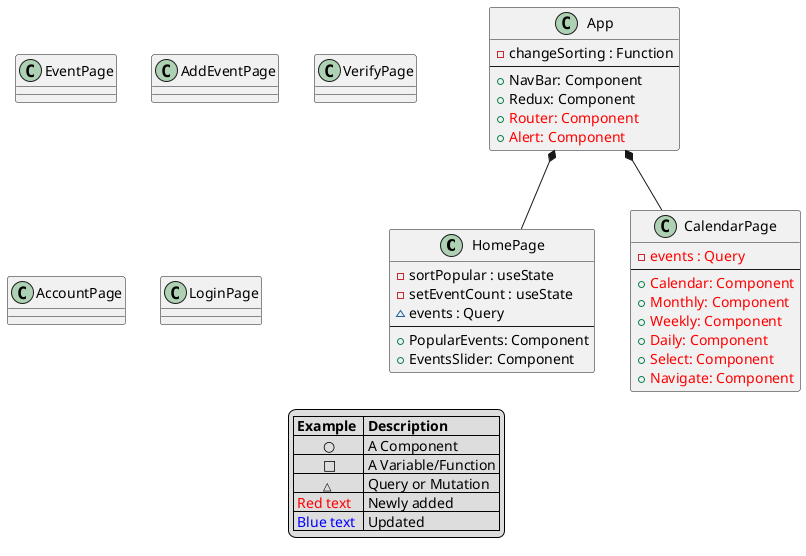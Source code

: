 @startuml FrontEndClassDiagram
class HomePage {
    - sortPopular : useState
    - setEventCount : useState
    ~ events : Query 
    --
    + PopularEvents: Component
    + EventsSlider: Component
}



class App {
    - changeSorting : Function
    --
    + NavBar: Component
    + Redux: Component
    + <color:red>Router: Component
    + <color:red>Alert: Component
    }

class CalendarPage {
    - <color:red>events : Query
    --
    + <color:red>Calendar: Component
    + <color:red>Monthly: Component
    + <color:red>Weekly: Component
    + <color:red>Daily: Component
    + <color:red>Select: Component
    + <color:red>Navigate: Component
}

App*-- HomePage    
App*-- CalendarPage   

class EventPage {
}
class AddEventPage {
}
class VerifyPage {
}
class AccountPage {
}
class LoginPage {
    }

legend
    |= Example  |= Description |
    |        ○ | A Component |
    |        □ | A Variable/Function |
    |        <size:11>△ | Query or Mutation |
    |<color:red> Red text | Newly added|
    |<color:blue> Blue text | Updated |
endlegend
@enduml
